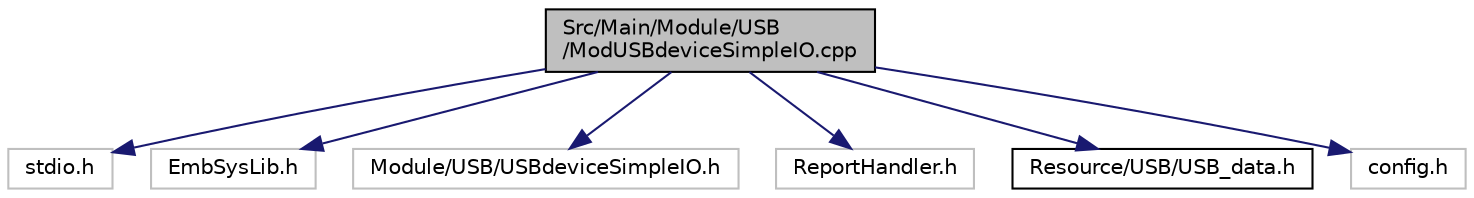 digraph "Src/Main/Module/USB/ModUSBdeviceSimpleIO.cpp"
{
 // LATEX_PDF_SIZE
  edge [fontname="Helvetica",fontsize="10",labelfontname="Helvetica",labelfontsize="10"];
  node [fontname="Helvetica",fontsize="10",shape=record];
  Node1 [label="Src/Main/Module/USB\l/ModUSBdeviceSimpleIO.cpp",height=0.2,width=0.4,color="black", fillcolor="grey75", style="filled", fontcolor="black",tooltip="Sample of using USB to control volume."];
  Node1 -> Node2 [color="midnightblue",fontsize="10",style="solid",fontname="Helvetica"];
  Node2 [label="stdio.h",height=0.2,width=0.4,color="grey75", fillcolor="white", style="filled",tooltip=" "];
  Node1 -> Node3 [color="midnightblue",fontsize="10",style="solid",fontname="Helvetica"];
  Node3 [label="EmbSysLib.h",height=0.2,width=0.4,color="grey75", fillcolor="white", style="filled",tooltip=" "];
  Node1 -> Node4 [color="midnightblue",fontsize="10",style="solid",fontname="Helvetica"];
  Node4 [label="Module/USB/USBdeviceSimpleIO.h",height=0.2,width=0.4,color="grey75", fillcolor="white", style="filled",tooltip=" "];
  Node1 -> Node5 [color="midnightblue",fontsize="10",style="solid",fontname="Helvetica"];
  Node5 [label="ReportHandler.h",height=0.2,width=0.4,color="grey75", fillcolor="white", style="filled",tooltip=" "];
  Node1 -> Node6 [color="midnightblue",fontsize="10",style="solid",fontname="Helvetica"];
  Node6 [label="Resource/USB/USB_data.h",height=0.2,width=0.4,color="black", fillcolor="white", style="filled",URL="$USB__data_8h_source.html",tooltip=" "];
  Node1 -> Node7 [color="midnightblue",fontsize="10",style="solid",fontname="Helvetica"];
  Node7 [label="config.h",height=0.2,width=0.4,color="grey75", fillcolor="white", style="filled",tooltip=" "];
}

